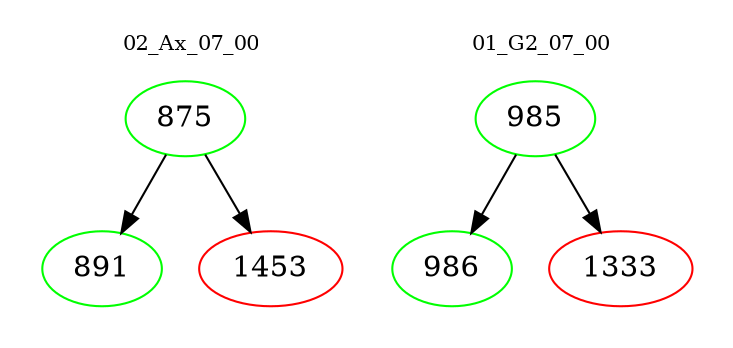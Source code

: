 digraph{
subgraph cluster_0 {
color = white
label = "02_Ax_07_00";
fontsize=10;
T0_875 [label="875", color="green"]
T0_875 -> T0_891 [color="black"]
T0_891 [label="891", color="green"]
T0_875 -> T0_1453 [color="black"]
T0_1453 [label="1453", color="red"]
}
subgraph cluster_1 {
color = white
label = "01_G2_07_00";
fontsize=10;
T1_985 [label="985", color="green"]
T1_985 -> T1_986 [color="black"]
T1_986 [label="986", color="green"]
T1_985 -> T1_1333 [color="black"]
T1_1333 [label="1333", color="red"]
}
}
